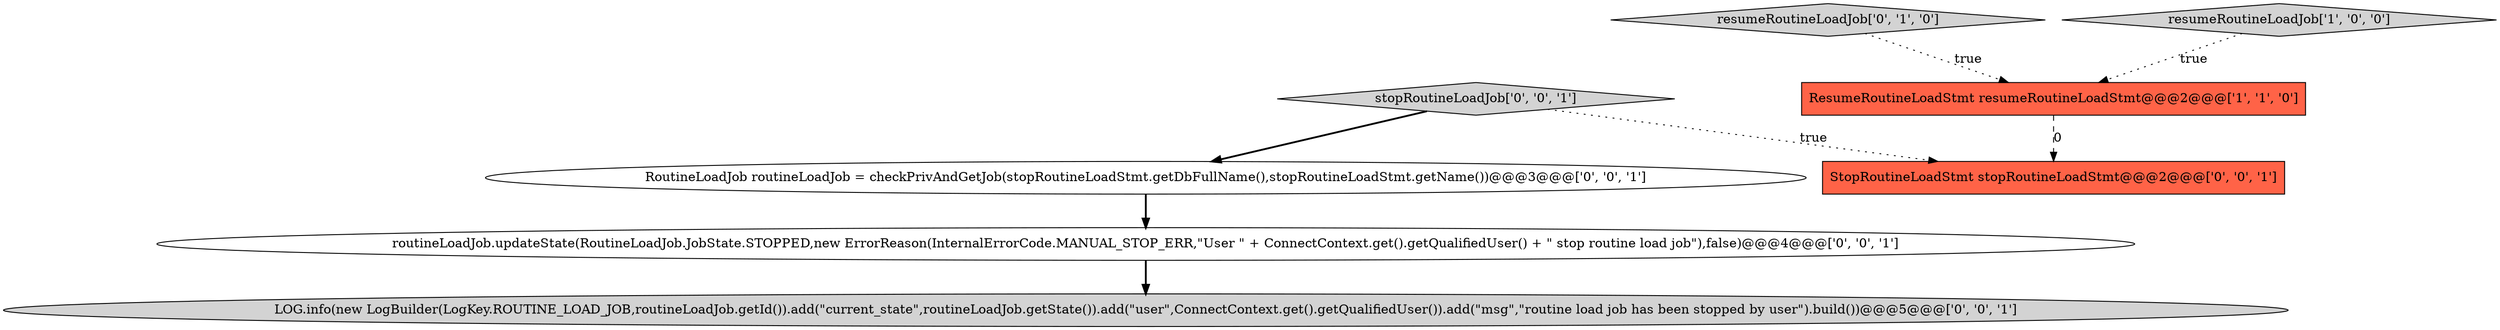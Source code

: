 digraph {
0 [style = filled, label = "ResumeRoutineLoadStmt resumeRoutineLoadStmt@@@2@@@['1', '1', '0']", fillcolor = tomato, shape = box image = "AAA0AAABBB1BBB"];
3 [style = filled, label = "routineLoadJob.updateState(RoutineLoadJob.JobState.STOPPED,new ErrorReason(InternalErrorCode.MANUAL_STOP_ERR,\"User \" + ConnectContext.get().getQualifiedUser() + \" stop routine load job\"),false)@@@4@@@['0', '0', '1']", fillcolor = white, shape = ellipse image = "AAA0AAABBB3BBB"];
4 [style = filled, label = "LOG.info(new LogBuilder(LogKey.ROUTINE_LOAD_JOB,routineLoadJob.getId()).add(\"current_state\",routineLoadJob.getState()).add(\"user\",ConnectContext.get().getQualifiedUser()).add(\"msg\",\"routine load job has been stopped by user\").build())@@@5@@@['0', '0', '1']", fillcolor = lightgray, shape = ellipse image = "AAA0AAABBB3BBB"];
5 [style = filled, label = "stopRoutineLoadJob['0', '0', '1']", fillcolor = lightgray, shape = diamond image = "AAA0AAABBB3BBB"];
2 [style = filled, label = "resumeRoutineLoadJob['0', '1', '0']", fillcolor = lightgray, shape = diamond image = "AAA0AAABBB2BBB"];
1 [style = filled, label = "resumeRoutineLoadJob['1', '0', '0']", fillcolor = lightgray, shape = diamond image = "AAA0AAABBB1BBB"];
7 [style = filled, label = "RoutineLoadJob routineLoadJob = checkPrivAndGetJob(stopRoutineLoadStmt.getDbFullName(),stopRoutineLoadStmt.getName())@@@3@@@['0', '0', '1']", fillcolor = white, shape = ellipse image = "AAA0AAABBB3BBB"];
6 [style = filled, label = "StopRoutineLoadStmt stopRoutineLoadStmt@@@2@@@['0', '0', '1']", fillcolor = tomato, shape = box image = "AAA0AAABBB3BBB"];
5->6 [style = dotted, label="true"];
0->6 [style = dashed, label="0"];
2->0 [style = dotted, label="true"];
5->7 [style = bold, label=""];
3->4 [style = bold, label=""];
1->0 [style = dotted, label="true"];
7->3 [style = bold, label=""];
}
